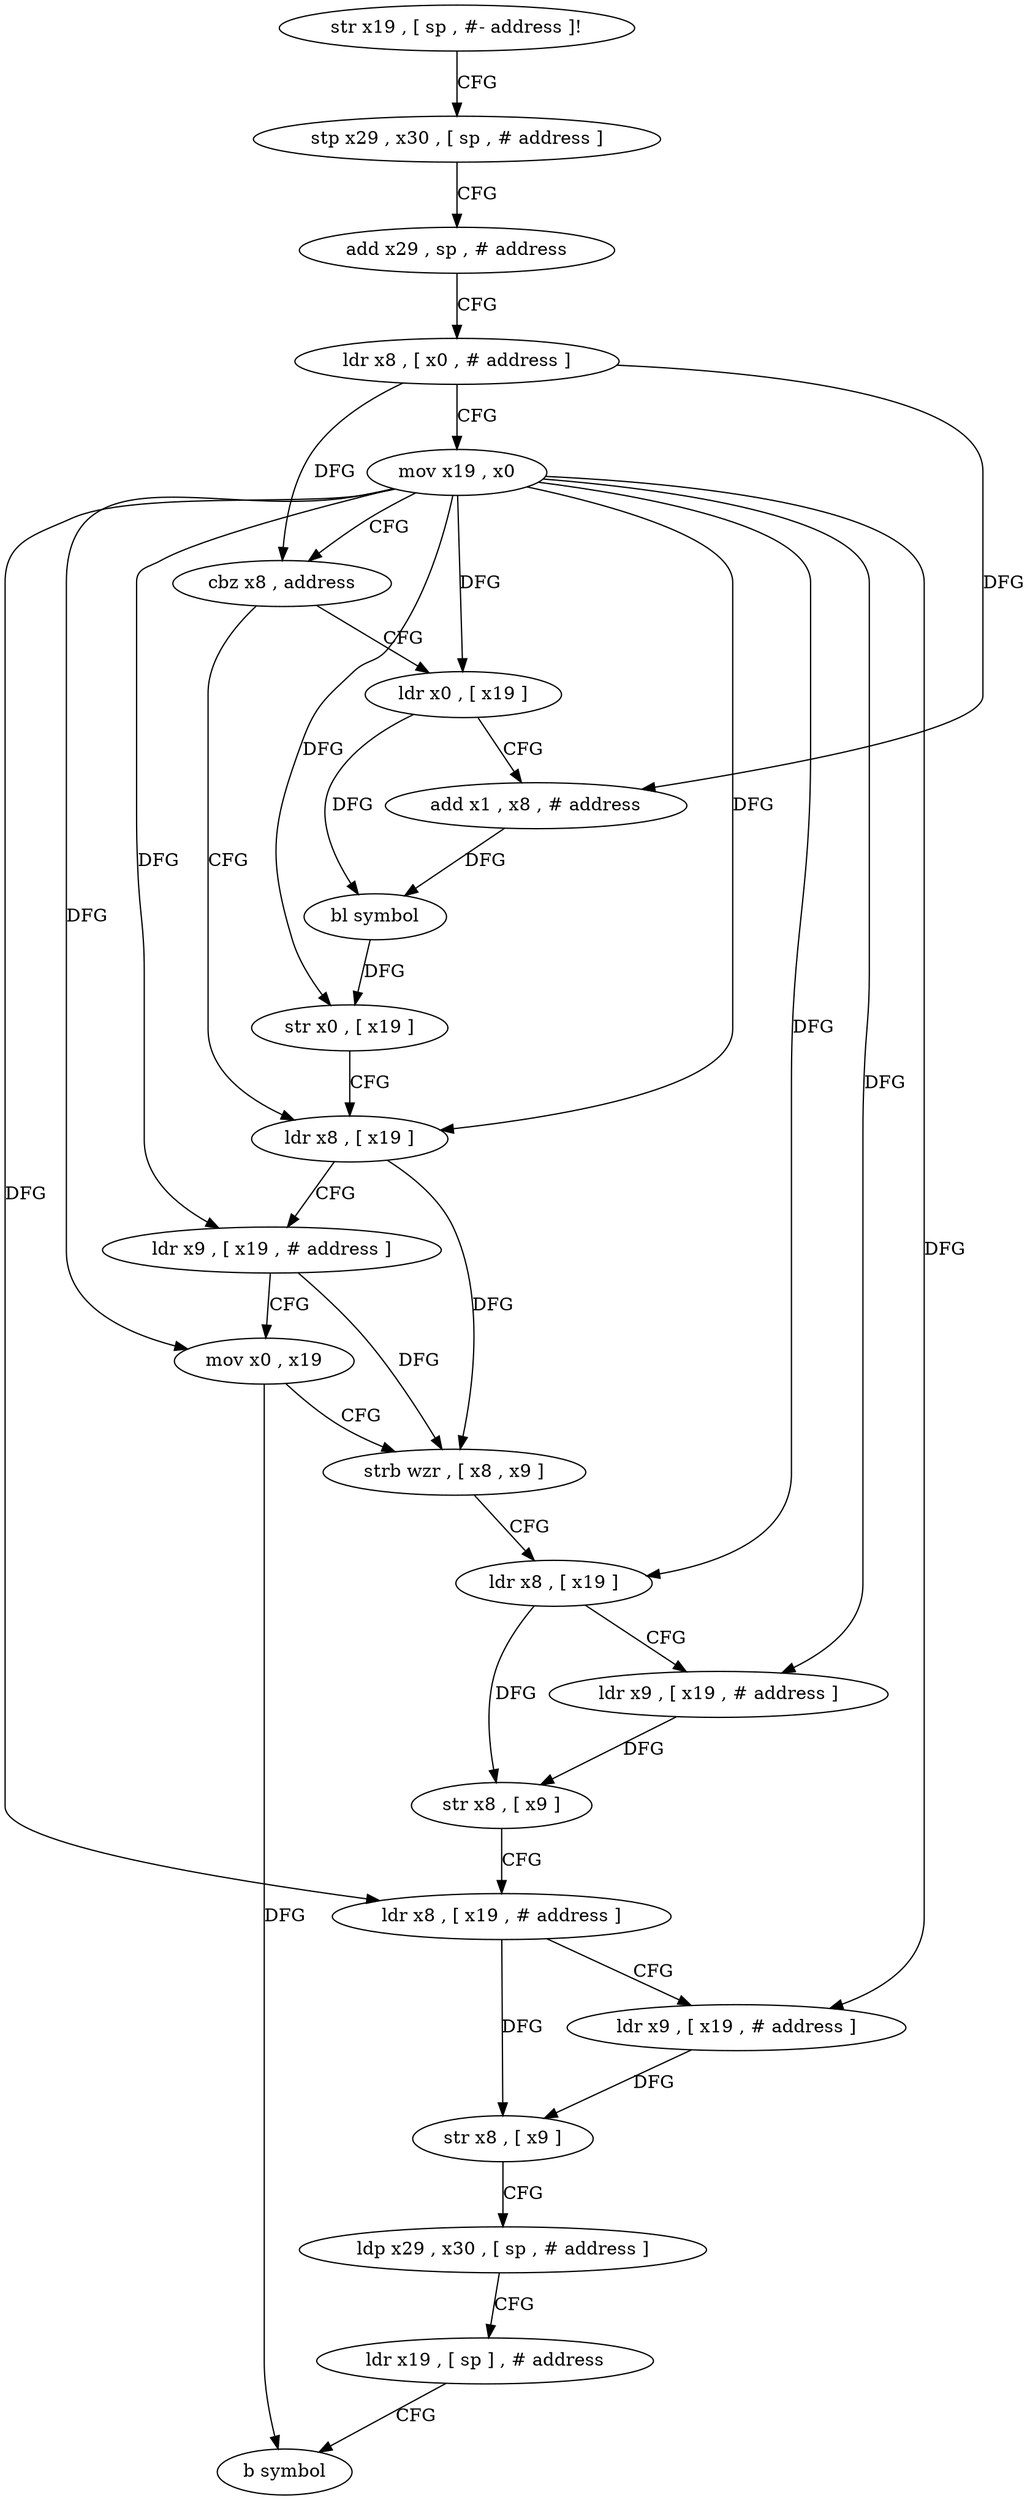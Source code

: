 digraph "func" {
"135360" [label = "str x19 , [ sp , #- address ]!" ]
"135364" [label = "stp x29 , x30 , [ sp , # address ]" ]
"135368" [label = "add x29 , sp , # address" ]
"135372" [label = "ldr x8 , [ x0 , # address ]" ]
"135376" [label = "mov x19 , x0" ]
"135380" [label = "cbz x8 , address" ]
"135400" [label = "ldr x8 , [ x19 ]" ]
"135384" [label = "ldr x0 , [ x19 ]" ]
"135404" [label = "ldr x9 , [ x19 , # address ]" ]
"135408" [label = "mov x0 , x19" ]
"135412" [label = "strb wzr , [ x8 , x9 ]" ]
"135416" [label = "ldr x8 , [ x19 ]" ]
"135420" [label = "ldr x9 , [ x19 , # address ]" ]
"135424" [label = "str x8 , [ x9 ]" ]
"135428" [label = "ldr x8 , [ x19 , # address ]" ]
"135432" [label = "ldr x9 , [ x19 , # address ]" ]
"135436" [label = "str x8 , [ x9 ]" ]
"135440" [label = "ldp x29 , x30 , [ sp , # address ]" ]
"135444" [label = "ldr x19 , [ sp ] , # address" ]
"135448" [label = "b symbol" ]
"135388" [label = "add x1 , x8 , # address" ]
"135392" [label = "bl symbol" ]
"135396" [label = "str x0 , [ x19 ]" ]
"135360" -> "135364" [ label = "CFG" ]
"135364" -> "135368" [ label = "CFG" ]
"135368" -> "135372" [ label = "CFG" ]
"135372" -> "135376" [ label = "CFG" ]
"135372" -> "135380" [ label = "DFG" ]
"135372" -> "135388" [ label = "DFG" ]
"135376" -> "135380" [ label = "CFG" ]
"135376" -> "135400" [ label = "DFG" ]
"135376" -> "135404" [ label = "DFG" ]
"135376" -> "135408" [ label = "DFG" ]
"135376" -> "135416" [ label = "DFG" ]
"135376" -> "135420" [ label = "DFG" ]
"135376" -> "135428" [ label = "DFG" ]
"135376" -> "135432" [ label = "DFG" ]
"135376" -> "135384" [ label = "DFG" ]
"135376" -> "135396" [ label = "DFG" ]
"135380" -> "135400" [ label = "CFG" ]
"135380" -> "135384" [ label = "CFG" ]
"135400" -> "135404" [ label = "CFG" ]
"135400" -> "135412" [ label = "DFG" ]
"135384" -> "135388" [ label = "CFG" ]
"135384" -> "135392" [ label = "DFG" ]
"135404" -> "135408" [ label = "CFG" ]
"135404" -> "135412" [ label = "DFG" ]
"135408" -> "135412" [ label = "CFG" ]
"135408" -> "135448" [ label = "DFG" ]
"135412" -> "135416" [ label = "CFG" ]
"135416" -> "135420" [ label = "CFG" ]
"135416" -> "135424" [ label = "DFG" ]
"135420" -> "135424" [ label = "DFG" ]
"135424" -> "135428" [ label = "CFG" ]
"135428" -> "135432" [ label = "CFG" ]
"135428" -> "135436" [ label = "DFG" ]
"135432" -> "135436" [ label = "DFG" ]
"135436" -> "135440" [ label = "CFG" ]
"135440" -> "135444" [ label = "CFG" ]
"135444" -> "135448" [ label = "CFG" ]
"135388" -> "135392" [ label = "DFG" ]
"135392" -> "135396" [ label = "DFG" ]
"135396" -> "135400" [ label = "CFG" ]
}
